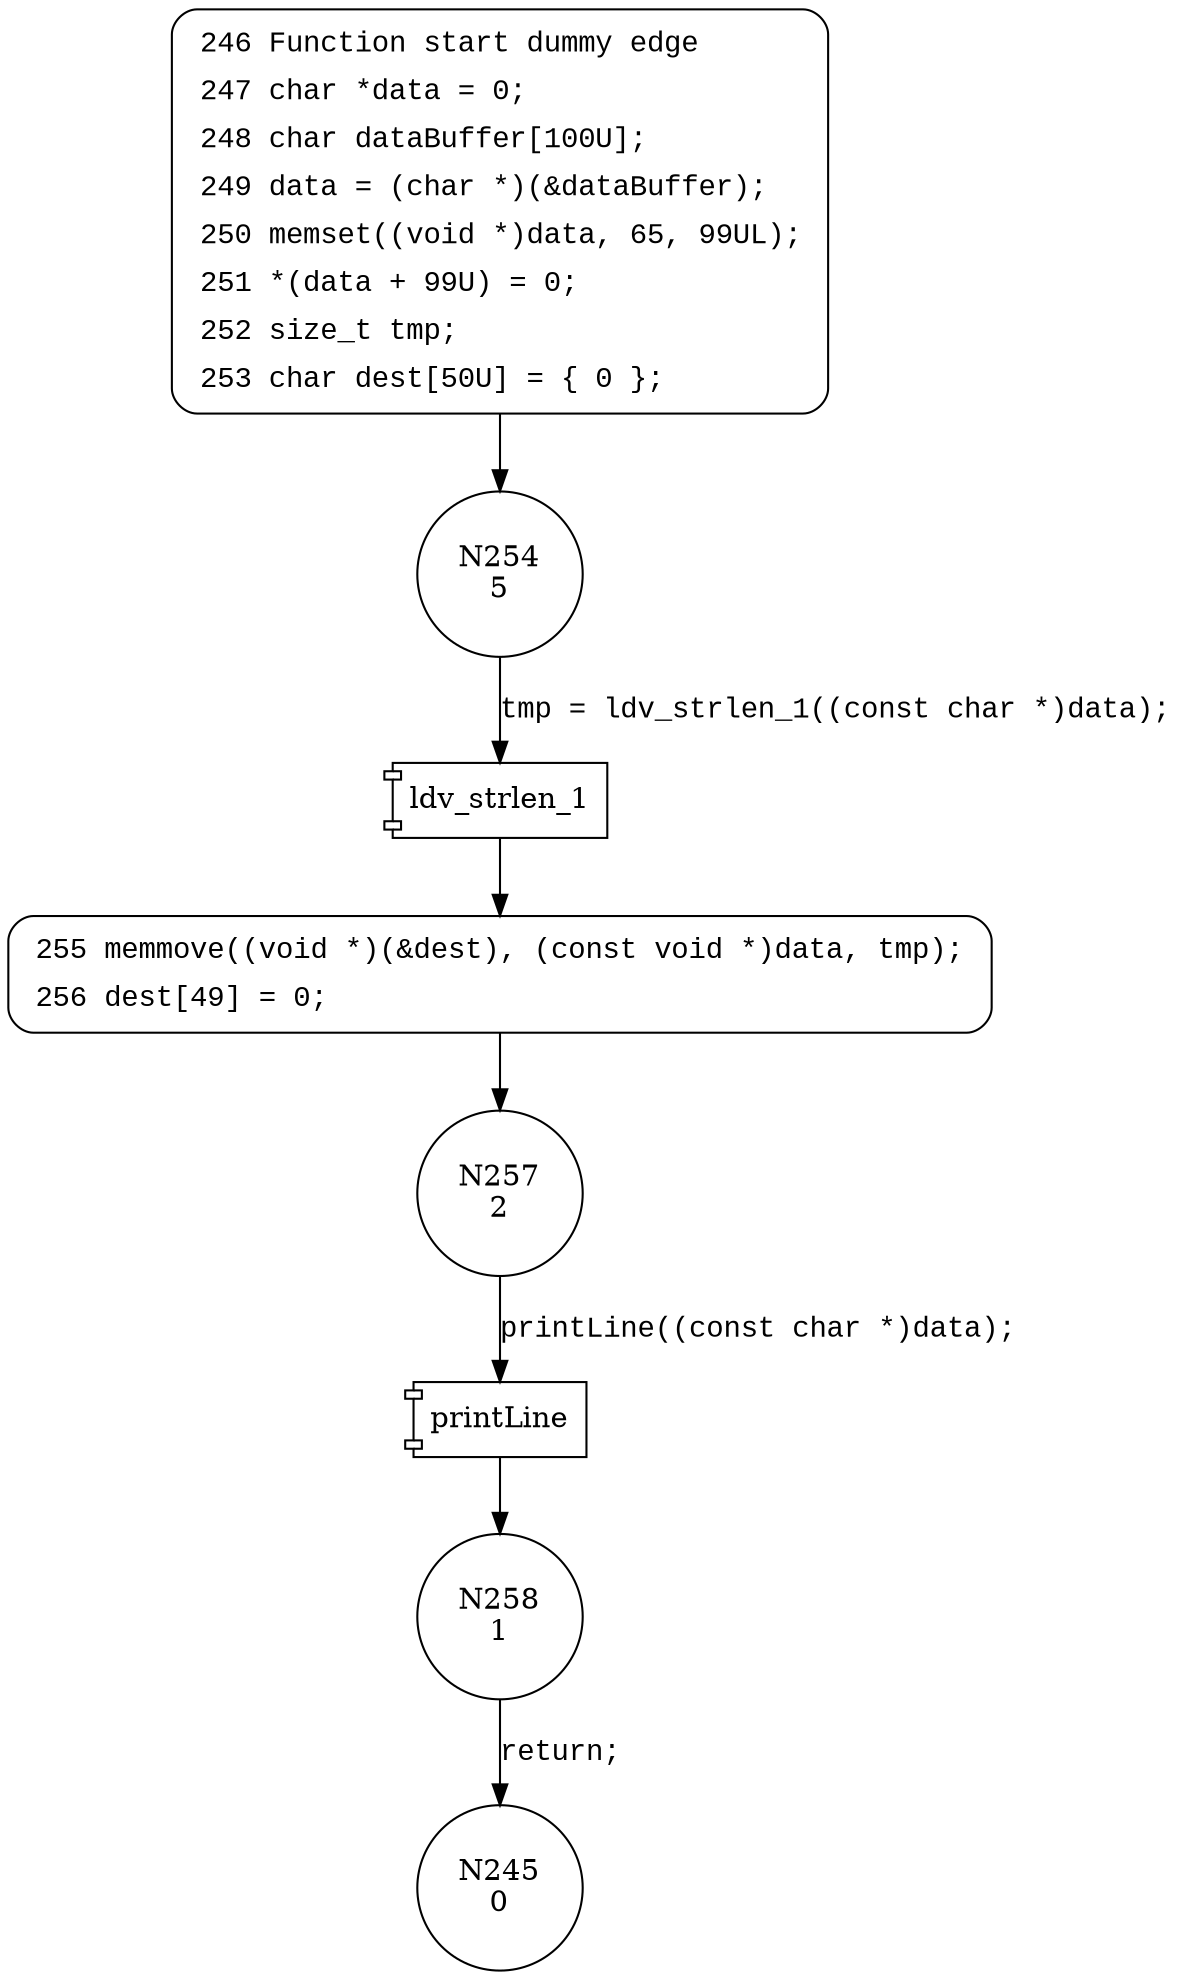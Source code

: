 digraph CWE121_Stack_Based_Buffer_Overflow__CWE806_char_declare_memmove_01_bad {
254 [shape="circle" label="N254\n5"]
255 [shape="circle" label="N255\n4"]
257 [shape="circle" label="N257\n2"]
258 [shape="circle" label="N258\n1"]
245 [shape="circle" label="N245\n0"]
246 [style="filled,bold" penwidth="1" fillcolor="white" fontname="Courier New" shape="Mrecord" label=<<table border="0" cellborder="0" cellpadding="3" bgcolor="white"><tr><td align="right">246</td><td align="left">Function start dummy edge</td></tr><tr><td align="right">247</td><td align="left">char *data = 0;</td></tr><tr><td align="right">248</td><td align="left">char dataBuffer[100U];</td></tr><tr><td align="right">249</td><td align="left">data = (char *)(&amp;dataBuffer);</td></tr><tr><td align="right">250</td><td align="left">memset((void *)data, 65, 99UL);</td></tr><tr><td align="right">251</td><td align="left">*(data + 99U) = 0;</td></tr><tr><td align="right">252</td><td align="left">size_t tmp;</td></tr><tr><td align="right">253</td><td align="left">char dest[50U] = &#123; 0 &#125;;</td></tr></table>>]
246 -> 254[label=""]
255 [style="filled,bold" penwidth="1" fillcolor="white" fontname="Courier New" shape="Mrecord" label=<<table border="0" cellborder="0" cellpadding="3" bgcolor="white"><tr><td align="right">255</td><td align="left">memmove((void *)(&amp;dest), (const void *)data, tmp);</td></tr><tr><td align="right">256</td><td align="left">dest[49] = 0;</td></tr></table>>]
255 -> 257[label=""]
100025 [shape="component" label="ldv_strlen_1"]
254 -> 100025 [label="tmp = ldv_strlen_1((const char *)data);" fontname="Courier New"]
100025 -> 255 [label="" fontname="Courier New"]
100026 [shape="component" label="printLine"]
257 -> 100026 [label="printLine((const char *)data);" fontname="Courier New"]
100026 -> 258 [label="" fontname="Courier New"]
258 -> 245 [label="return;" fontname="Courier New"]
}